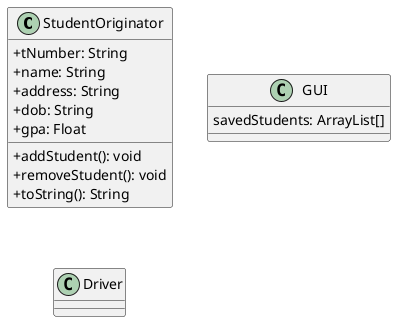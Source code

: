@startuml

skinparam classAttributeIconSize 0

class StudentOriginator {
+ tNumber: String
+ name: String
+ address: String
+ dob: String
+ gpa: Float
+ addStudent(): void
+ removeStudent(): void
+ toString(): String
}

class GUI{
savedStudents: ArrayList[]


}

class Driver{

}



@enduml